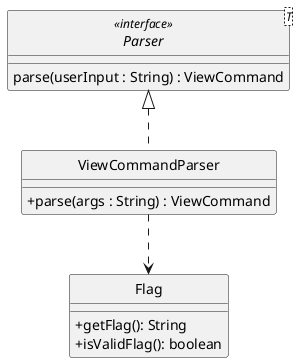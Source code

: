 @startuml
skinparam backgroundColor #ffffff
skinparam classAttributeIconSize 0
hide circle

class ViewCommandParser implements Parser {
    /' Methods '/
    + parse(args : String) : ViewCommand
}

interface Parser<T> <<interface>> {
    parse(userInput : String) : ViewCommand
}

class Flag {
    + getFlag(): String
    + isValidFlag(): boolean
}

ViewCommandParser ..> Flag

@enduml